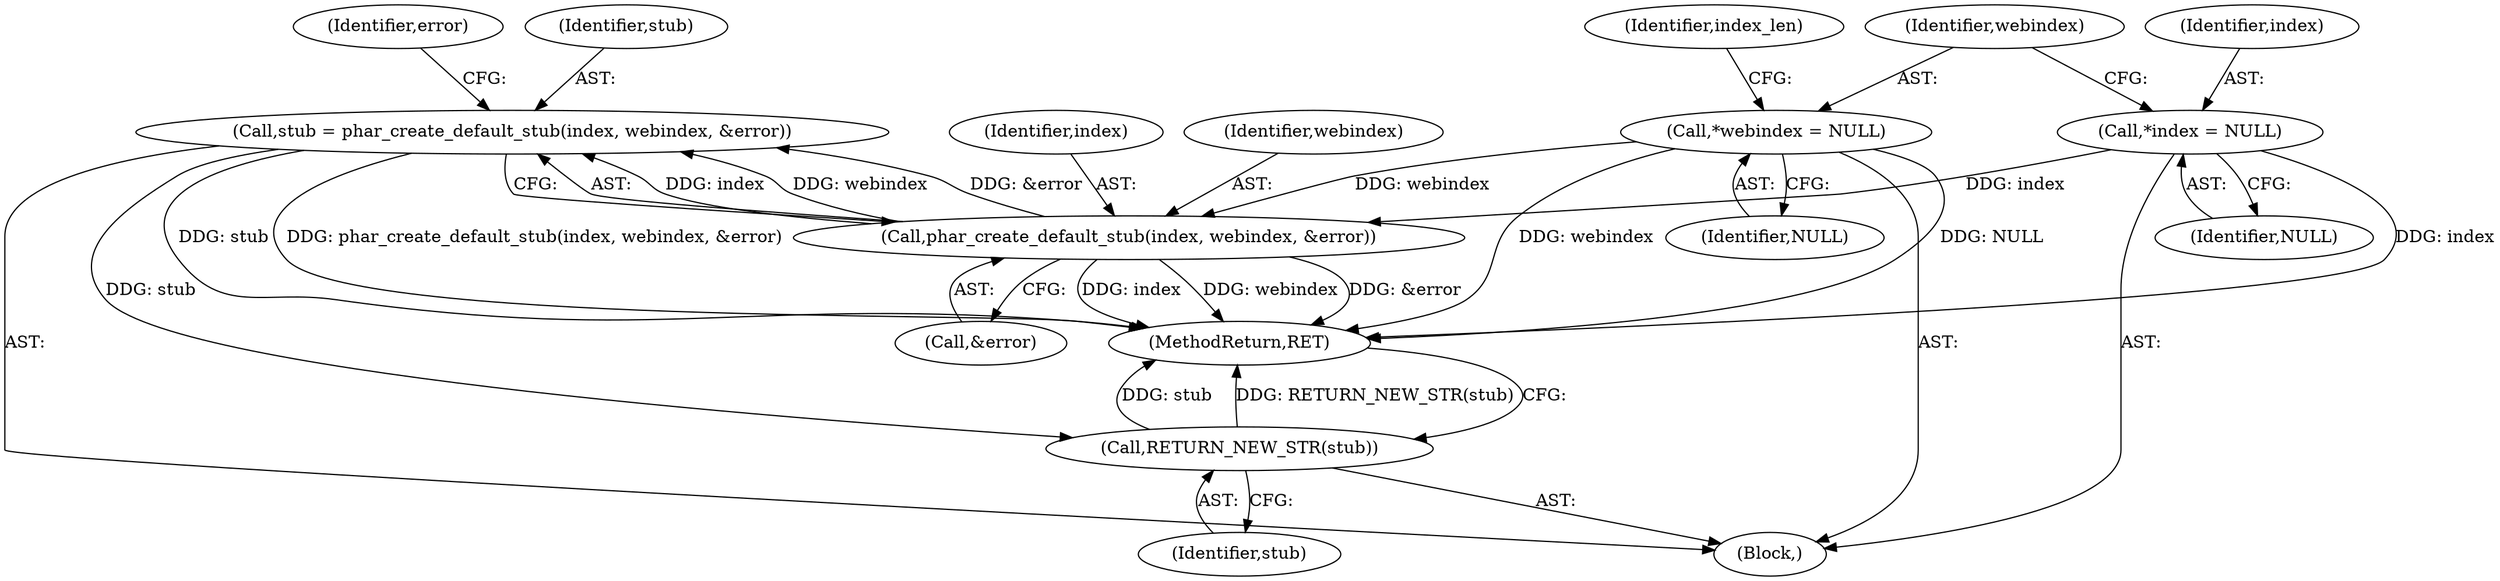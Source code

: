 digraph "0_php_1e9b175204e3286d64dfd6c9f09151c31b5e099a_0@API" {
"1000138" [label="(Call,stub = phar_create_default_stub(index, webindex, &error))"];
"1000140" [label="(Call,phar_create_default_stub(index, webindex, &error))"];
"1000105" [label="(Call,*index = NULL)"];
"1000109" [label="(Call,*webindex = NULL)"];
"1000156" [label="(Call,RETURN_NEW_STR(stub))"];
"1000140" [label="(Call,phar_create_default_stub(index, webindex, &error))"];
"1000138" [label="(Call,stub = phar_create_default_stub(index, webindex, &error))"];
"1000103" [label="(Block,)"];
"1000156" [label="(Call,RETURN_NEW_STR(stub))"];
"1000107" [label="(Identifier,NULL)"];
"1000110" [label="(Identifier,webindex)"];
"1000111" [label="(Identifier,NULL)"];
"1000116" [label="(Identifier,index_len)"];
"1000157" [label="(Identifier,stub)"];
"1000109" [label="(Call,*webindex = NULL)"];
"1000143" [label="(Call,&error)"];
"1000141" [label="(Identifier,index)"];
"1000105" [label="(Call,*index = NULL)"];
"1000158" [label="(MethodReturn,RET)"];
"1000106" [label="(Identifier,index)"];
"1000146" [label="(Identifier,error)"];
"1000139" [label="(Identifier,stub)"];
"1000142" [label="(Identifier,webindex)"];
"1000138" -> "1000103"  [label="AST: "];
"1000138" -> "1000140"  [label="CFG: "];
"1000139" -> "1000138"  [label="AST: "];
"1000140" -> "1000138"  [label="AST: "];
"1000146" -> "1000138"  [label="CFG: "];
"1000138" -> "1000158"  [label="DDG: phar_create_default_stub(index, webindex, &error)"];
"1000138" -> "1000158"  [label="DDG: stub"];
"1000140" -> "1000138"  [label="DDG: index"];
"1000140" -> "1000138"  [label="DDG: webindex"];
"1000140" -> "1000138"  [label="DDG: &error"];
"1000138" -> "1000156"  [label="DDG: stub"];
"1000140" -> "1000143"  [label="CFG: "];
"1000141" -> "1000140"  [label="AST: "];
"1000142" -> "1000140"  [label="AST: "];
"1000143" -> "1000140"  [label="AST: "];
"1000140" -> "1000158"  [label="DDG: webindex"];
"1000140" -> "1000158"  [label="DDG: &error"];
"1000140" -> "1000158"  [label="DDG: index"];
"1000105" -> "1000140"  [label="DDG: index"];
"1000109" -> "1000140"  [label="DDG: webindex"];
"1000105" -> "1000103"  [label="AST: "];
"1000105" -> "1000107"  [label="CFG: "];
"1000106" -> "1000105"  [label="AST: "];
"1000107" -> "1000105"  [label="AST: "];
"1000110" -> "1000105"  [label="CFG: "];
"1000105" -> "1000158"  [label="DDG: index"];
"1000109" -> "1000103"  [label="AST: "];
"1000109" -> "1000111"  [label="CFG: "];
"1000110" -> "1000109"  [label="AST: "];
"1000111" -> "1000109"  [label="AST: "];
"1000116" -> "1000109"  [label="CFG: "];
"1000109" -> "1000158"  [label="DDG: webindex"];
"1000109" -> "1000158"  [label="DDG: NULL"];
"1000156" -> "1000103"  [label="AST: "];
"1000156" -> "1000157"  [label="CFG: "];
"1000157" -> "1000156"  [label="AST: "];
"1000158" -> "1000156"  [label="CFG: "];
"1000156" -> "1000158"  [label="DDG: stub"];
"1000156" -> "1000158"  [label="DDG: RETURN_NEW_STR(stub)"];
}
